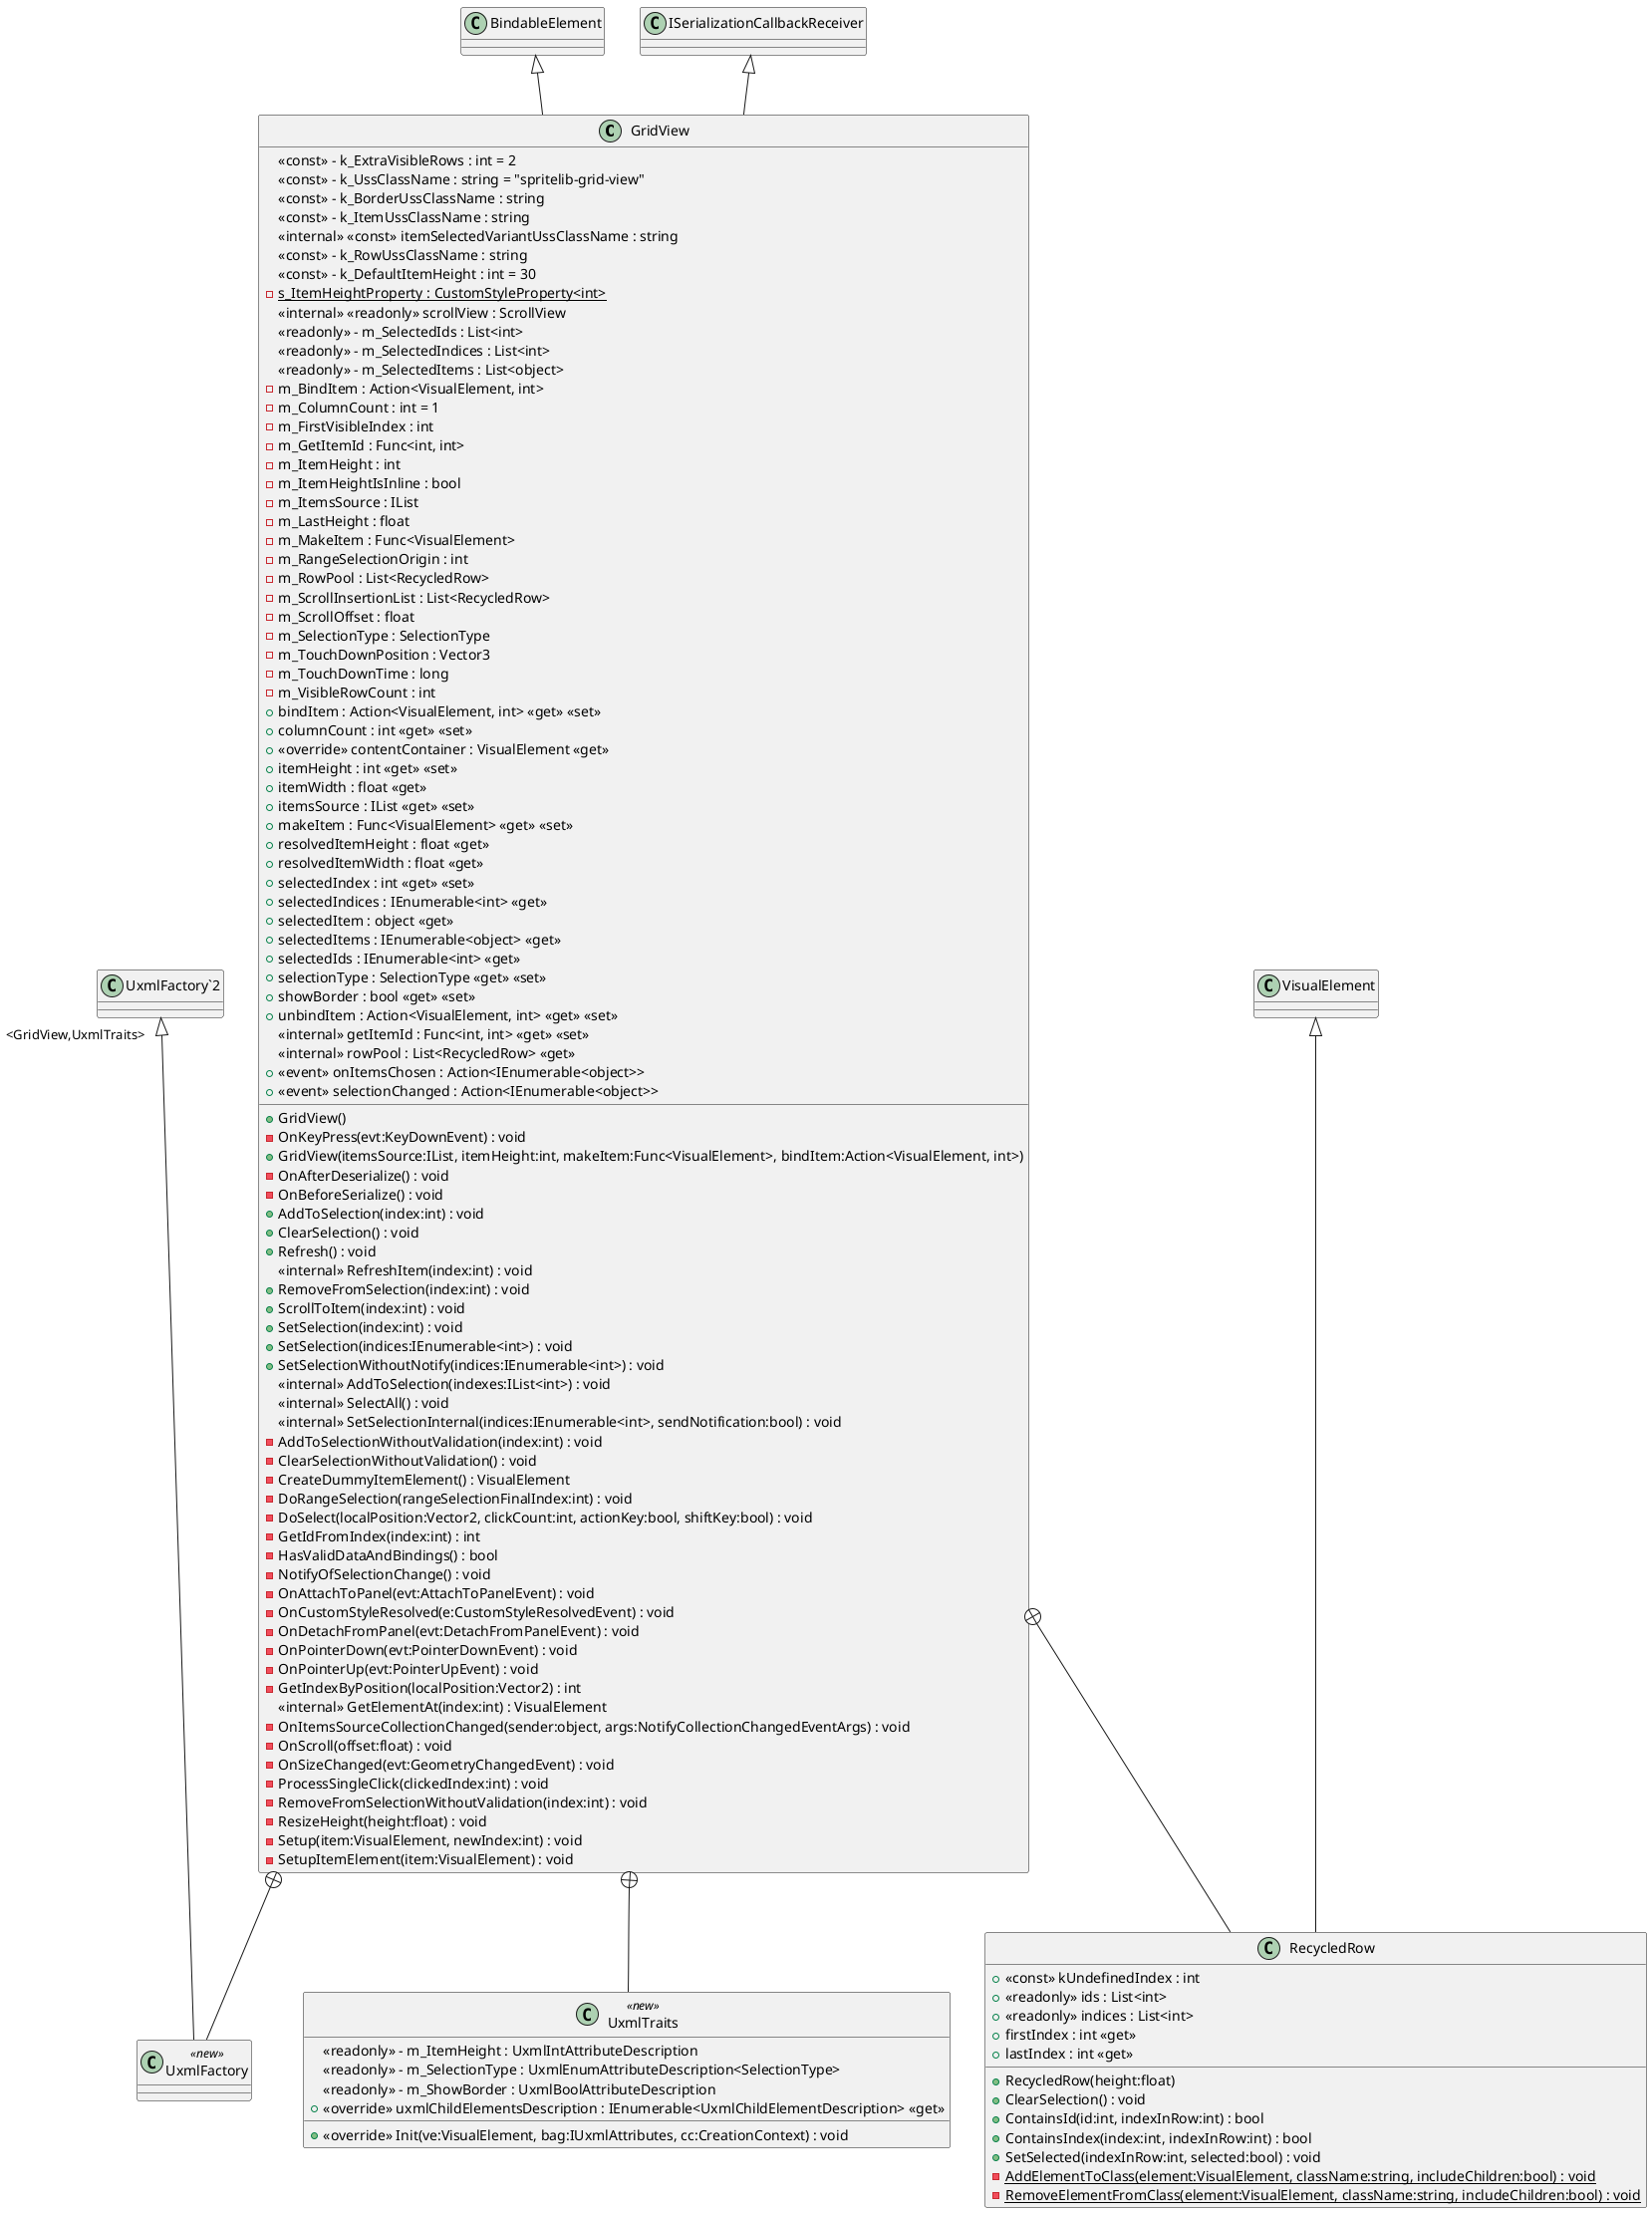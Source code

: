 @startuml
class GridView {
    <<const>> - k_ExtraVisibleRows : int = 2
    <<const>> - k_UssClassName : string = "spritelib-grid-view"
    <<const>> - k_BorderUssClassName : string
    <<const>> - k_ItemUssClassName : string
    <<internal>> <<const>> itemSelectedVariantUssClassName : string
    <<const>> - k_RowUssClassName : string
    <<const>> - k_DefaultItemHeight : int = 30
    {static} - s_ItemHeightProperty : CustomStyleProperty<int>
    <<internal>> <<readonly>> scrollView : ScrollView
    <<readonly>> - m_SelectedIds : List<int>
    <<readonly>> - m_SelectedIndices : List<int>
    <<readonly>> - m_SelectedItems : List<object>
    - m_BindItem : Action<VisualElement, int>
    - m_ColumnCount : int = 1
    - m_FirstVisibleIndex : int
    - m_GetItemId : Func<int, int>
    - m_ItemHeight : int
    - m_ItemHeightIsInline : bool
    - m_ItemsSource : IList
    - m_LastHeight : float
    - m_MakeItem : Func<VisualElement>
    - m_RangeSelectionOrigin : int
    - m_RowPool : List<RecycledRow>
    - m_ScrollInsertionList : List<RecycledRow>
    - m_ScrollOffset : float
    - m_SelectionType : SelectionType
    - m_TouchDownPosition : Vector3
    - m_TouchDownTime : long
    - m_VisibleRowCount : int
    + GridView()
    - OnKeyPress(evt:KeyDownEvent) : void
    + GridView(itemsSource:IList, itemHeight:int, makeItem:Func<VisualElement>, bindItem:Action<VisualElement, int>)
    + bindItem : Action<VisualElement, int> <<get>> <<set>>
    + columnCount : int <<get>> <<set>>
    + <<override>> contentContainer : VisualElement <<get>>
    + itemHeight : int <<get>> <<set>>
    + itemWidth : float <<get>>
    + itemsSource : IList <<get>> <<set>>
    + makeItem : Func<VisualElement> <<get>> <<set>>
    + resolvedItemHeight : float <<get>>
    + resolvedItemWidth : float <<get>>
    + selectedIndex : int <<get>> <<set>>
    + selectedIndices : IEnumerable<int> <<get>>
    + selectedItem : object <<get>>
    + selectedItems : IEnumerable<object> <<get>>
    + selectedIds : IEnumerable<int> <<get>>
    + selectionType : SelectionType <<get>> <<set>>
    + showBorder : bool <<get>> <<set>>
    + unbindItem : Action<VisualElement, int> <<get>> <<set>>
    <<internal>> getItemId : Func<int, int> <<get>> <<set>>
    <<internal>> rowPool : List<RecycledRow> <<get>>
    - OnAfterDeserialize() : void
    - OnBeforeSerialize() : void
    +  <<event>> onItemsChosen : Action<IEnumerable<object>> 
    +  <<event>> selectionChanged : Action<IEnumerable<object>> 
    + AddToSelection(index:int) : void
    + ClearSelection() : void
    + Refresh() : void
    <<internal>> RefreshItem(index:int) : void
    + RemoveFromSelection(index:int) : void
    + ScrollToItem(index:int) : void
    + SetSelection(index:int) : void
    + SetSelection(indices:IEnumerable<int>) : void
    + SetSelectionWithoutNotify(indices:IEnumerable<int>) : void
    <<internal>> AddToSelection(indexes:IList<int>) : void
    <<internal>> SelectAll() : void
    <<internal>> SetSelectionInternal(indices:IEnumerable<int>, sendNotification:bool) : void
    - AddToSelectionWithoutValidation(index:int) : void
    - ClearSelectionWithoutValidation() : void
    - CreateDummyItemElement() : VisualElement
    - DoRangeSelection(rangeSelectionFinalIndex:int) : void
    - DoSelect(localPosition:Vector2, clickCount:int, actionKey:bool, shiftKey:bool) : void
    - GetIdFromIndex(index:int) : int
    - HasValidDataAndBindings() : bool
    - NotifyOfSelectionChange() : void
    - OnAttachToPanel(evt:AttachToPanelEvent) : void
    - OnCustomStyleResolved(e:CustomStyleResolvedEvent) : void
    - OnDetachFromPanel(evt:DetachFromPanelEvent) : void
    - OnPointerDown(evt:PointerDownEvent) : void
    - OnPointerUp(evt:PointerUpEvent) : void
    - GetIndexByPosition(localPosition:Vector2) : int
    <<internal>> GetElementAt(index:int) : VisualElement
    - OnItemsSourceCollectionChanged(sender:object, args:NotifyCollectionChangedEventArgs) : void
    - OnScroll(offset:float) : void
    - OnSizeChanged(evt:GeometryChangedEvent) : void
    - ProcessSingleClick(clickedIndex:int) : void
    - RemoveFromSelectionWithoutValidation(index:int) : void
    - ResizeHeight(height:float) : void
    - Setup(item:VisualElement, newIndex:int) : void
    - SetupItemElement(item:VisualElement) : void
}
class UxmlFactory <<new>> {
}
class UxmlTraits <<new>> {
    <<readonly>> - m_ItemHeight : UxmlIntAttributeDescription
    <<readonly>> - m_SelectionType : UxmlEnumAttributeDescription<SelectionType>
    <<readonly>> - m_ShowBorder : UxmlBoolAttributeDescription
    + <<override>> uxmlChildElementsDescription : IEnumerable<UxmlChildElementDescription> <<get>>
    + <<override>> Init(ve:VisualElement, bag:IUxmlAttributes, cc:CreationContext) : void
}
class RecycledRow {
    + <<const>> kUndefinedIndex : int
    + <<readonly>> ids : List<int>
    + <<readonly>> indices : List<int>
    + RecycledRow(height:float)
    + firstIndex : int <<get>>
    + lastIndex : int <<get>>
    + ClearSelection() : void
    + ContainsId(id:int, indexInRow:int) : bool
    + ContainsIndex(index:int, indexInRow:int) : bool
    + SetSelected(indexInRow:int, selected:bool) : void
    {static} - AddElementToClass(element:VisualElement, className:string, includeChildren:bool) : void
    {static} - RemoveElementFromClass(element:VisualElement, className:string, includeChildren:bool) : void
}
BindableElement <|-- GridView
ISerializationCallbackReceiver <|-- GridView
GridView +-- UxmlFactory
"UxmlFactory`2" "<GridView,UxmlTraits>" <|-- UxmlFactory
GridView +-- UxmlTraits
GridView +-- RecycledRow
VisualElement <|-- RecycledRow
@enduml
